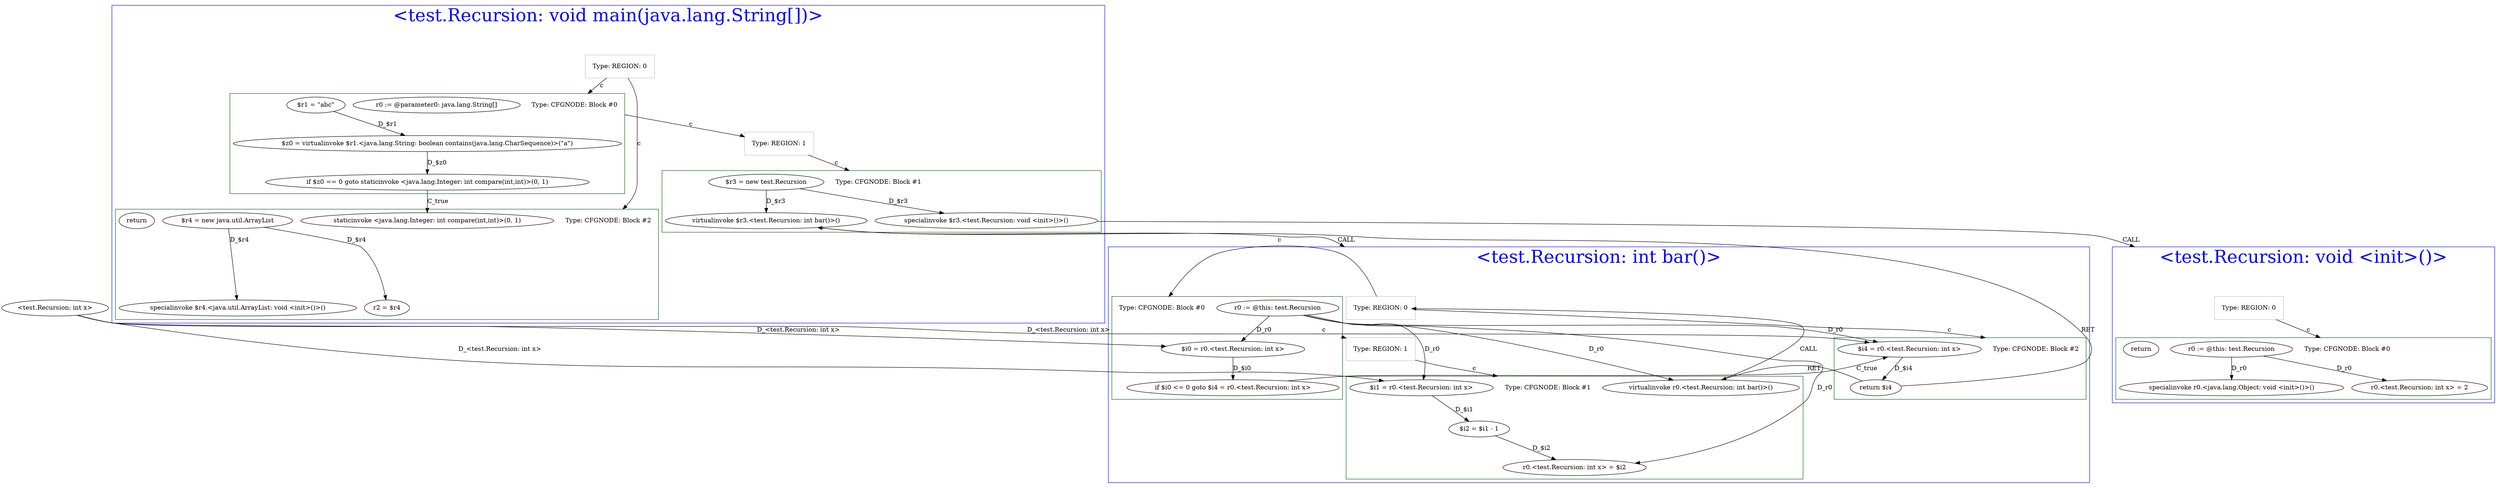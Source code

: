 digraph "System Dependence Graph" {
    compound=true;
    "field940553268" [label="<test.Recursion: int x>",];
    subgraph "cluster_1702660825" {
        label="<test.Recursion: void main(java.lang.String[])>";
        fontsize=40;
        fontcolor=blue;
        color=blue;
        subgraph "cluster_1493625803" {
            label="";
            color=darkgreen;
            color=grey;
            "StartNode1493625803" [label="Type: REGION: 0",shape=plaintext,];
        }
        subgraph "cluster_1866161430" {
            label="";
            color=darkgreen;
            "StartNode1866161430" [label="Type: CFGNODE: Block #0",shape=plaintext,];
            "1113619023" [label="r0 := @parameter0: java.lang.String[]",];
            "1134612201" [label="$r1 = \"abc\"",];
            "1415157681" [label="$z0 = virtualinvoke $r1.<java.lang.String: boolean contains(java.lang.CharSequence)>(\"a\")",];
            "188576144" [label="if $z0 == 0 goto staticinvoke <java.lang.Integer: int compare(int,int)>(0, 1)",];
        }
        "1134612201"
        "1415157681"
        "1134612201"->"1415157681" [label="D_$r1",];
        "188576144"
        "1007309018"
        "188576144"->"1007309018" [label="C_true",];
        "1415157681"->"188576144" [label="D_$z0",];
        "StartNode1493625803"
        "StartNode1866161430"
        "StartNode1493625803"->"StartNode1866161430" [label="c",ltail=cluster_1493625803,lhead=cluster_1866161430,];
        subgraph "cluster_558922244" {
            label="";
            color=darkgreen;
            "StartNode558922244" [label="Type: CFGNODE: Block #2",shape=plaintext,];
            "1007309018" [label="staticinvoke <java.lang.Integer: int compare(int,int)>(0, 1)",];
            "1640639994" [label="$r4 = new java.util.ArrayList",];
            "323326911" [label="specialinvoke $r4.<java.util.ArrayList: void <init>()>()",];
            "1270144618" [label="r2 = $r4",];
            "275310919" [label="return",];
        }
        "1640639994"
        "323326911"
        "1640639994"->"323326911" [label="D_$r4",];
        "1270144618"
        "1640639994"->"1270144618" [label="D_$r4",];
        "StartNode558922244"
        "StartNode1493625803"->"StartNode558922244" [label="c",ltail=cluster_1493625803,lhead=cluster_558922244,];
        subgraph "cluster_107241811" {
            label="";
            color=darkgreen;
            color=grey;
            "StartNode107241811" [label="Type: REGION: 1",shape=plaintext,];
        }
        "StartNode107241811"
        "StartNode1866161430"->"StartNode107241811" [label="c",ltail=cluster_1866161430,lhead=cluster_107241811,];
        subgraph "cluster_339099861" {
            label="";
            color=darkgreen;
            "StartNode339099861" [label="Type: CFGNODE: Block #1",shape=plaintext,];
            "1843289228" [label="$r3 = new test.Recursion",];
            "1484531981" [label="specialinvoke $r3.<test.Recursion: void <init>()>()",];
            "1366025231" [label="virtualinvoke $r3.<test.Recursion: int bar()>()",];
        }
        "1843289228"
        "1484531981"
        "1843289228"->"1484531981" [label="D_$r3",];
        "1366025231"
        "1843289228"->"1366025231" [label="D_$r3",];
        "StartNode339099861"
        "StartNode107241811"->"StartNode339099861" [label="c",ltail=cluster_107241811,lhead=cluster_339099861,];
    }
    subgraph "cluster_330084561" {
        label="<test.Recursion: void <init>()>";
        fontsize=40;
        fontcolor=blue;
        color=blue;
        subgraph "cluster_254749889" {
            label="";
            color=darkgreen;
            color=grey;
            "StartNode254749889" [label="Type: REGION: 0",shape=plaintext,];
        }
        subgraph "cluster_992802731" {
            label="";
            color=darkgreen;
            "StartNode992802731" [label="Type: CFGNODE: Block #0",shape=plaintext,];
            "1489092624" [label="r0 := @this: test.Recursion",];
            "1641313620" [label="specialinvoke r0.<java.lang.Object: void <init>()>()",];
            "1477657879" [label="r0.<test.Recursion: int x> = 2",];
            "1146147158" [label="return",];
        }
        "1489092624"
        "1641313620"
        "1489092624"->"1641313620" [label="D_r0",];
        "1477657879"
        "1489092624"->"1477657879" [label="D_r0",];
        "StartNode254749889"
        "StartNode992802731"
        "StartNode254749889"->"StartNode992802731" [label="c",ltail=cluster_254749889,lhead=cluster_992802731,];
    }
    subgraph "cluster_927327686" {
        label="<test.Recursion: int bar()>";
        fontsize=40;
        fontcolor=blue;
        color=blue;
        subgraph "cluster_1572098393" {
            label="";
            color=darkgreen;
            color=grey;
            "StartNode1572098393" [label="Type: REGION: 0",shape=plaintext,];
        }
        subgraph "cluster_360062456" {
            label="";
            color=darkgreen;
            "StartNode360062456" [label="Type: CFGNODE: Block #0",shape=plaintext,];
            "158453976" [label="r0 := @this: test.Recursion",];
            "726281927" [label="$i0 = r0.<test.Recursion: int x>",];
            "413601558" [label="if $i0 <= 0 goto $i4 = r0.<test.Recursion: int x>",];
        }
        "158453976"
        "726281927"
        "158453976"->"726281927" [label="D_r0",];
        "413601558"
        "1151755506"
        "413601558"->"1151755506" [label="C_true",];
        "726281927"->"413601558" [label="D_$i0",];
        "StartNode1572098393"
        "StartNode360062456"
        "StartNode1572098393"->"StartNode360062456" [label="c",ltail=cluster_1572098393,lhead=cluster_360062456,];
        subgraph "cluster_1172131546" {
            label="";
            color=darkgreen;
            "StartNode1172131546" [label="Type: CFGNODE: Block #2",shape=plaintext,];
            "1151755506" [label="$i4 = r0.<test.Recursion: int x>",];
            "1663619914" [label="return $i4",];
        }
        "158453976"->"1151755506" [label="D_r0",];
        "1663619914"
        "1151755506"->"1663619914" [label="D_$i4",];
        "StartNode1172131546"
        "StartNode1572098393"->"StartNode1172131546" [label="c",ltail=cluster_1572098393,lhead=cluster_1172131546,];
        subgraph "cluster_846947180" {
            label="";
            color=darkgreen;
            color=grey;
            "StartNode846947180" [label="Type: REGION: 1",shape=plaintext,];
        }
        "StartNode846947180"
        "StartNode360062456"->"StartNode846947180" [label="c",ltail=cluster_360062456,lhead=cluster_846947180,];
        subgraph "cluster_1616974404" {
            label="";
            color=darkgreen;
            "StartNode1616974404" [label="Type: CFGNODE: Block #1",shape=plaintext,];
            "1652149987" [label="$i1 = r0.<test.Recursion: int x>",];
            "1300393335" [label="$i2 = $i1 - 1",];
            "1627428162" [label="r0.<test.Recursion: int x> = $i2",];
            "558187323" [label="virtualinvoke r0.<test.Recursion: int bar()>()",];
        }
        "1652149987"
        "158453976"->"1652149987" [label="D_r0",];
        "1300393335"
        "1652149987"->"1300393335" [label="D_$i1",];
        "1627428162"
        "158453976"->"1627428162" [label="D_r0",];
        "1300393335"->"1627428162" [label="D_$i2",];
        "558187323"
        "158453976"->"558187323" [label="D_r0",];
        "StartNode1616974404"
        "StartNode846947180"->"StartNode1616974404" [label="c",ltail=cluster_846947180,lhead=cluster_1616974404,];
    }
    "726281927"
    "field940553268"->"726281927" [label="D_<test.Recursion: int x>",];
    "1151755506"
    "field940553268"->"1151755506" [label="D_<test.Recursion: int x>",];
    "1652149987"
    "field940553268"->"1652149987" [label="D_<test.Recursion: int x>",];
    "1484531981"
    "StartNode254749889"
    "1484531981"->"StartNode254749889" [lhead=cluster_330084561,label="CALL",];
    "1366025231"
    "StartNode1572098393"
    "1366025231"->"StartNode1572098393" [lhead=cluster_927327686,label="CALL",];
    "1663619914"
    "1663619914"->"1366025231" [label="RET",];
    "558187323"
    "558187323"->"StartNode1572098393" [lhead=cluster_927327686,label="CALL",];
    "1663619914"->"558187323" [label="RET",];
}

